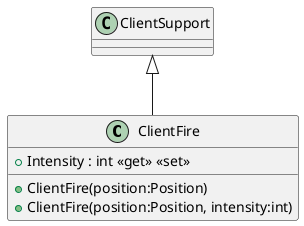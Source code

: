@startuml
class ClientFire {
    + Intensity : int <<get>> <<set>>
    + ClientFire(position:Position)
    + ClientFire(position:Position, intensity:int)
}
ClientSupport <|-- ClientFire
@enduml
